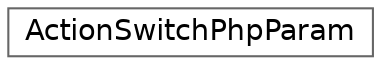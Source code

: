 digraph "Graphical Class Hierarchy"
{
 // LATEX_PDF_SIZE
  bgcolor="transparent";
  edge [fontname=Helvetica,fontsize=14,labelfontname=Helvetica,labelfontsize=14];
  node [fontname=Helvetica,fontsize=14,shape=box,height=0.2,width=0.4];
  rankdir="LR";
  Node0 [id="Node000000",label="ActionSwitchPhpParam",height=0.2,width=0.4,color="grey40", fillcolor="white", style="filled",URL="$d4/db7/classActionSwitchPhpParam.html",tooltip=" "];
}
